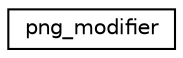digraph "Graphical Class Hierarchy"
{
  edge [fontname="Helvetica",fontsize="10",labelfontname="Helvetica",labelfontsize="10"];
  node [fontname="Helvetica",fontsize="10",shape=record];
  rankdir="LR";
  Node1 [label="png_modifier",height=0.2,width=0.4,color="black", fillcolor="white", style="filled",URL="$structpng__modifier.html"];
}
